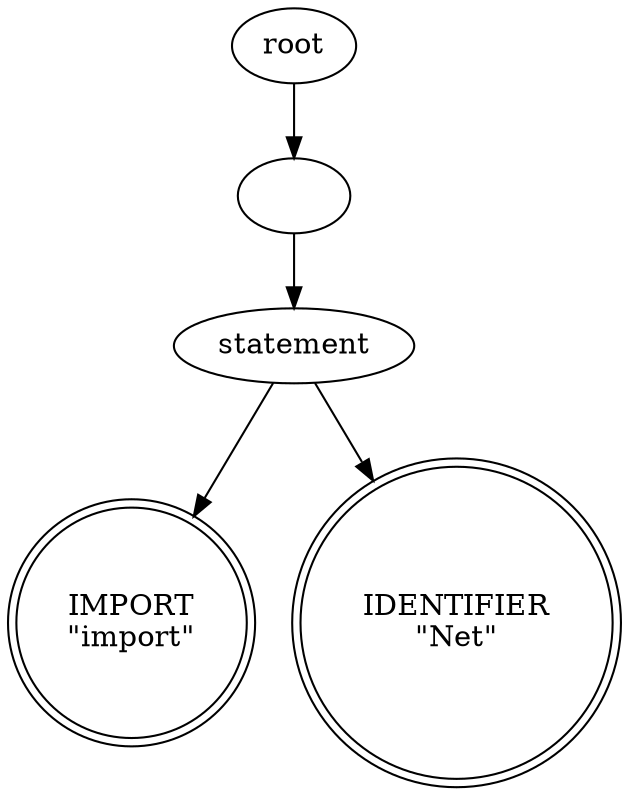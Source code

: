 digraph syntaxtree {
0 [  label="IMPORT
\"import\"" shape=doublecircle height=0.50]
1 [  label="IDENTIFIER
\"Net\"" shape=doublecircle height=0.50]
2 [  label="statement" shape=ellipse fontcolor=black height=0.50]
2 [  label="statement" shape=ellipse fontcolor=black height=0.50]
3 [  label="" shape=ellipse fontcolor=black height=0.50]
3 [  label="" shape=ellipse fontcolor=black height=0.50]
4 [  label="root" shape=ellipse fontcolor=black height=0.50]
4 [  label="root" shape=ellipse fontcolor=black height=0.50]
2->0 [  arrowshape=none];
2->1 [  arrowshape=none];
3->2 [  arrowshape=none];
4->3 [  arrowshape=none];
}
